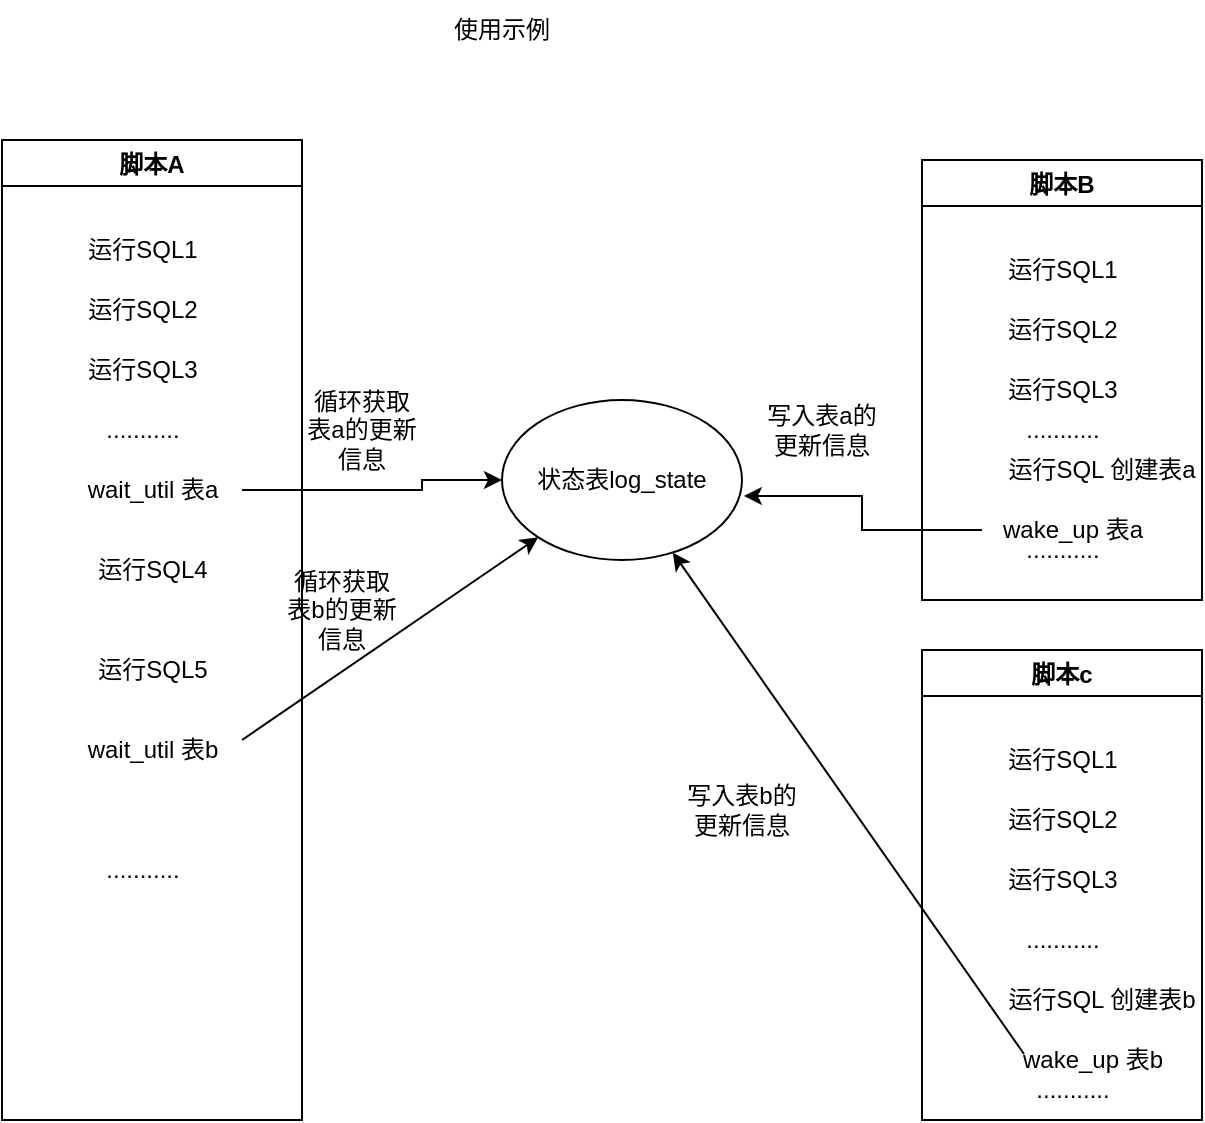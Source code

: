 <mxfile version="20.4.1" type="github">
  <diagram id="nh9QnjIoQJrBZczaWeRV" name="第 1 页">
    <mxGraphModel dx="1422" dy="794" grid="1" gridSize="10" guides="1" tooltips="1" connect="1" arrows="1" fold="1" page="1" pageScale="1" pageWidth="827" pageHeight="1169" math="0" shadow="0">
      <root>
        <mxCell id="0" />
        <mxCell id="1" parent="0" />
        <mxCell id="NF7Rj2SjJU0Dl5G_d9Kf-1" value="脚本A" style="swimlane;" vertex="1" parent="1">
          <mxGeometry x="60" y="110" width="150" height="490" as="geometry" />
        </mxCell>
        <mxCell id="NF7Rj2SjJU0Dl5G_d9Kf-2" value="运行SQL1" style="text;html=1;align=center;verticalAlign=middle;resizable=0;points=[];autosize=1;strokeColor=none;fillColor=none;" vertex="1" parent="NF7Rj2SjJU0Dl5G_d9Kf-1">
          <mxGeometry x="30" y="40" width="80" height="30" as="geometry" />
        </mxCell>
        <mxCell id="NF7Rj2SjJU0Dl5G_d9Kf-3" value="运行SQL2" style="text;html=1;align=center;verticalAlign=middle;resizable=0;points=[];autosize=1;strokeColor=none;fillColor=none;" vertex="1" parent="NF7Rj2SjJU0Dl5G_d9Kf-1">
          <mxGeometry x="30" y="70" width="80" height="30" as="geometry" />
        </mxCell>
        <mxCell id="NF7Rj2SjJU0Dl5G_d9Kf-4" value="运行SQL3" style="text;html=1;align=center;verticalAlign=middle;resizable=0;points=[];autosize=1;strokeColor=none;fillColor=none;" vertex="1" parent="NF7Rj2SjJU0Dl5G_d9Kf-1">
          <mxGeometry x="30" y="100" width="80" height="30" as="geometry" />
        </mxCell>
        <mxCell id="NF7Rj2SjJU0Dl5G_d9Kf-7" value="..........." style="text;html=1;align=center;verticalAlign=middle;resizable=0;points=[];autosize=1;strokeColor=none;fillColor=none;" vertex="1" parent="NF7Rj2SjJU0Dl5G_d9Kf-1">
          <mxGeometry x="40" y="130" width="60" height="30" as="geometry" />
        </mxCell>
        <mxCell id="NF7Rj2SjJU0Dl5G_d9Kf-8" value="wait_util 表a" style="text;html=1;align=center;verticalAlign=middle;resizable=0;points=[];autosize=1;strokeColor=none;fillColor=none;" vertex="1" parent="NF7Rj2SjJU0Dl5G_d9Kf-1">
          <mxGeometry x="30" y="160" width="90" height="30" as="geometry" />
        </mxCell>
        <mxCell id="NF7Rj2SjJU0Dl5G_d9Kf-24" value="运行SQL4" style="text;html=1;align=center;verticalAlign=middle;resizable=0;points=[];autosize=1;strokeColor=none;fillColor=none;" vertex="1" parent="NF7Rj2SjJU0Dl5G_d9Kf-1">
          <mxGeometry x="35" y="200" width="80" height="30" as="geometry" />
        </mxCell>
        <mxCell id="NF7Rj2SjJU0Dl5G_d9Kf-25" value="运行SQL5&lt;br&gt;" style="text;html=1;align=center;verticalAlign=middle;resizable=0;points=[];autosize=1;strokeColor=none;fillColor=none;" vertex="1" parent="NF7Rj2SjJU0Dl5G_d9Kf-1">
          <mxGeometry x="35" y="250" width="80" height="30" as="geometry" />
        </mxCell>
        <mxCell id="NF7Rj2SjJU0Dl5G_d9Kf-26" value="wait_util 表b" style="text;html=1;align=center;verticalAlign=middle;resizable=0;points=[];autosize=1;strokeColor=none;fillColor=none;" vertex="1" parent="NF7Rj2SjJU0Dl5G_d9Kf-1">
          <mxGeometry x="30" y="290" width="90" height="30" as="geometry" />
        </mxCell>
        <mxCell id="NF7Rj2SjJU0Dl5G_d9Kf-38" value="" style="endArrow=classic;html=1;rounded=0;" edge="1" parent="NF7Rj2SjJU0Dl5G_d9Kf-1" target="NF7Rj2SjJU0Dl5G_d9Kf-31">
          <mxGeometry width="50" height="50" relative="1" as="geometry">
            <mxPoint x="120" y="300" as="sourcePoint" />
            <mxPoint x="170" y="250" as="targetPoint" />
          </mxGeometry>
        </mxCell>
        <mxCell id="NF7Rj2SjJU0Dl5G_d9Kf-45" value="..........." style="text;html=1;align=center;verticalAlign=middle;resizable=0;points=[];autosize=1;strokeColor=none;fillColor=none;" vertex="1" parent="NF7Rj2SjJU0Dl5G_d9Kf-1">
          <mxGeometry x="40" y="350" width="60" height="30" as="geometry" />
        </mxCell>
        <mxCell id="NF7Rj2SjJU0Dl5G_d9Kf-9" value="使用示例" style="text;html=1;strokeColor=none;fillColor=none;align=center;verticalAlign=middle;whiteSpace=wrap;rounded=0;" vertex="1" parent="1">
          <mxGeometry x="280" y="40" width="60" height="30" as="geometry" />
        </mxCell>
        <mxCell id="NF7Rj2SjJU0Dl5G_d9Kf-10" value="脚本c" style="swimlane;" vertex="1" parent="1">
          <mxGeometry x="520" y="365" width="140" height="235" as="geometry" />
        </mxCell>
        <mxCell id="NF7Rj2SjJU0Dl5G_d9Kf-11" value="运行SQL1" style="text;html=1;align=center;verticalAlign=middle;resizable=0;points=[];autosize=1;strokeColor=none;fillColor=none;" vertex="1" parent="NF7Rj2SjJU0Dl5G_d9Kf-10">
          <mxGeometry x="30" y="40" width="80" height="30" as="geometry" />
        </mxCell>
        <mxCell id="NF7Rj2SjJU0Dl5G_d9Kf-12" value="运行SQL2" style="text;html=1;align=center;verticalAlign=middle;resizable=0;points=[];autosize=1;strokeColor=none;fillColor=none;" vertex="1" parent="NF7Rj2SjJU0Dl5G_d9Kf-10">
          <mxGeometry x="30" y="70" width="80" height="30" as="geometry" />
        </mxCell>
        <mxCell id="NF7Rj2SjJU0Dl5G_d9Kf-13" value="运行SQL3" style="text;html=1;align=center;verticalAlign=middle;resizable=0;points=[];autosize=1;strokeColor=none;fillColor=none;" vertex="1" parent="NF7Rj2SjJU0Dl5G_d9Kf-10">
          <mxGeometry x="30" y="100" width="80" height="30" as="geometry" />
        </mxCell>
        <mxCell id="NF7Rj2SjJU0Dl5G_d9Kf-14" value="..........." style="text;html=1;align=center;verticalAlign=middle;resizable=0;points=[];autosize=1;strokeColor=none;fillColor=none;" vertex="1" parent="NF7Rj2SjJU0Dl5G_d9Kf-10">
          <mxGeometry x="40" y="130" width="60" height="30" as="geometry" />
        </mxCell>
        <mxCell id="NF7Rj2SjJU0Dl5G_d9Kf-15" value="wake_up 表b" style="text;html=1;align=center;verticalAlign=middle;resizable=0;points=[];autosize=1;strokeColor=none;fillColor=none;" vertex="1" parent="NF7Rj2SjJU0Dl5G_d9Kf-10">
          <mxGeometry x="40" y="190" width="90" height="30" as="geometry" />
        </mxCell>
        <mxCell id="NF7Rj2SjJU0Dl5G_d9Kf-42" value="运行SQL 创建表b" style="text;html=1;strokeColor=none;fillColor=none;align=center;verticalAlign=middle;whiteSpace=wrap;rounded=0;" vertex="1" parent="NF7Rj2SjJU0Dl5G_d9Kf-10">
          <mxGeometry x="40" y="170" width="100" height="10" as="geometry" />
        </mxCell>
        <mxCell id="NF7Rj2SjJU0Dl5G_d9Kf-43" value="..........." style="text;html=1;align=center;verticalAlign=middle;resizable=0;points=[];autosize=1;strokeColor=none;fillColor=none;" vertex="1" parent="NF7Rj2SjJU0Dl5G_d9Kf-10">
          <mxGeometry x="45" y="205" width="60" height="30" as="geometry" />
        </mxCell>
        <mxCell id="NF7Rj2SjJU0Dl5G_d9Kf-16" value="脚本B" style="swimlane;" vertex="1" parent="1">
          <mxGeometry x="520" y="120" width="140" height="220" as="geometry" />
        </mxCell>
        <mxCell id="NF7Rj2SjJU0Dl5G_d9Kf-17" value="运行SQL1" style="text;html=1;align=center;verticalAlign=middle;resizable=0;points=[];autosize=1;strokeColor=none;fillColor=none;" vertex="1" parent="NF7Rj2SjJU0Dl5G_d9Kf-16">
          <mxGeometry x="30" y="40" width="80" height="30" as="geometry" />
        </mxCell>
        <mxCell id="NF7Rj2SjJU0Dl5G_d9Kf-18" value="运行SQL2" style="text;html=1;align=center;verticalAlign=middle;resizable=0;points=[];autosize=1;strokeColor=none;fillColor=none;" vertex="1" parent="NF7Rj2SjJU0Dl5G_d9Kf-16">
          <mxGeometry x="30" y="70" width="80" height="30" as="geometry" />
        </mxCell>
        <mxCell id="NF7Rj2SjJU0Dl5G_d9Kf-19" value="运行SQL3" style="text;html=1;align=center;verticalAlign=middle;resizable=0;points=[];autosize=1;strokeColor=none;fillColor=none;" vertex="1" parent="NF7Rj2SjJU0Dl5G_d9Kf-16">
          <mxGeometry x="30" y="100" width="80" height="30" as="geometry" />
        </mxCell>
        <mxCell id="NF7Rj2SjJU0Dl5G_d9Kf-20" value="..........." style="text;html=1;align=center;verticalAlign=middle;resizable=0;points=[];autosize=1;strokeColor=none;fillColor=none;" vertex="1" parent="NF7Rj2SjJU0Dl5G_d9Kf-16">
          <mxGeometry x="40" y="120" width="60" height="30" as="geometry" />
        </mxCell>
        <mxCell id="NF7Rj2SjJU0Dl5G_d9Kf-21" value="wake_up 表a" style="text;html=1;align=center;verticalAlign=middle;resizable=0;points=[];autosize=1;strokeColor=none;fillColor=none;" vertex="1" parent="NF7Rj2SjJU0Dl5G_d9Kf-16">
          <mxGeometry x="30" y="170" width="90" height="30" as="geometry" />
        </mxCell>
        <mxCell id="NF7Rj2SjJU0Dl5G_d9Kf-23" value="..........." style="text;html=1;align=center;verticalAlign=middle;resizable=0;points=[];autosize=1;strokeColor=none;fillColor=none;" vertex="1" parent="NF7Rj2SjJU0Dl5G_d9Kf-16">
          <mxGeometry x="40" y="180" width="60" height="30" as="geometry" />
        </mxCell>
        <mxCell id="NF7Rj2SjJU0Dl5G_d9Kf-32" value="运行SQL 创建表a" style="text;html=1;strokeColor=none;fillColor=none;align=center;verticalAlign=middle;whiteSpace=wrap;rounded=0;" vertex="1" parent="NF7Rj2SjJU0Dl5G_d9Kf-16">
          <mxGeometry x="40" y="150" width="100" height="10" as="geometry" />
        </mxCell>
        <mxCell id="NF7Rj2SjJU0Dl5G_d9Kf-31" value="状态表log_state" style="ellipse;whiteSpace=wrap;html=1;" vertex="1" parent="1">
          <mxGeometry x="310" y="240" width="120" height="80" as="geometry" />
        </mxCell>
        <mxCell id="NF7Rj2SjJU0Dl5G_d9Kf-29" value="" style="edgeStyle=orthogonalEdgeStyle;rounded=0;orthogonalLoop=1;jettySize=auto;html=1;entryX=0;entryY=0.5;entryDx=0;entryDy=0;" edge="1" parent="1" source="NF7Rj2SjJU0Dl5G_d9Kf-8" target="NF7Rj2SjJU0Dl5G_d9Kf-31">
          <mxGeometry relative="1" as="geometry">
            <mxPoint x="300" y="260" as="targetPoint" />
            <Array as="points">
              <mxPoint x="270" y="285" />
              <mxPoint x="270" y="280" />
              <mxPoint x="310" y="280" />
            </Array>
          </mxGeometry>
        </mxCell>
        <mxCell id="NF7Rj2SjJU0Dl5G_d9Kf-30" value="循环获取表a的更新信息" style="text;html=1;strokeColor=none;fillColor=none;align=center;verticalAlign=middle;whiteSpace=wrap;rounded=0;" vertex="1" parent="1">
          <mxGeometry x="210" y="230" width="60" height="50" as="geometry" />
        </mxCell>
        <mxCell id="NF7Rj2SjJU0Dl5G_d9Kf-34" style="edgeStyle=orthogonalEdgeStyle;rounded=0;orthogonalLoop=1;jettySize=auto;html=1;entryX=1.008;entryY=0.6;entryDx=0;entryDy=0;entryPerimeter=0;" edge="1" parent="1" source="NF7Rj2SjJU0Dl5G_d9Kf-21" target="NF7Rj2SjJU0Dl5G_d9Kf-31">
          <mxGeometry relative="1" as="geometry" />
        </mxCell>
        <mxCell id="NF7Rj2SjJU0Dl5G_d9Kf-35" value="写入表a的更新信息" style="text;html=1;strokeColor=none;fillColor=none;align=center;verticalAlign=middle;whiteSpace=wrap;rounded=0;" vertex="1" parent="1">
          <mxGeometry x="440" y="240" width="60" height="30" as="geometry" />
        </mxCell>
        <mxCell id="NF7Rj2SjJU0Dl5G_d9Kf-39" value="循环获取表b的更新信息" style="text;html=1;strokeColor=none;fillColor=none;align=center;verticalAlign=middle;whiteSpace=wrap;rounded=0;" vertex="1" parent="1">
          <mxGeometry x="200" y="330" width="60" height="30" as="geometry" />
        </mxCell>
        <mxCell id="NF7Rj2SjJU0Dl5G_d9Kf-40" value="" style="endArrow=classic;html=1;rounded=0;exitX=0.1;exitY=-0.1;exitDx=0;exitDy=0;exitPerimeter=0;" edge="1" parent="1" source="NF7Rj2SjJU0Dl5G_d9Kf-43" target="NF7Rj2SjJU0Dl5G_d9Kf-31">
          <mxGeometry width="50" height="50" relative="1" as="geometry">
            <mxPoint x="390" y="390" as="sourcePoint" />
            <mxPoint x="440" y="340" as="targetPoint" />
          </mxGeometry>
        </mxCell>
        <mxCell id="NF7Rj2SjJU0Dl5G_d9Kf-41" value="写入表b的更新信息" style="text;html=1;strokeColor=none;fillColor=none;align=center;verticalAlign=middle;whiteSpace=wrap;rounded=0;" vertex="1" parent="1">
          <mxGeometry x="400" y="430" width="60" height="30" as="geometry" />
        </mxCell>
      </root>
    </mxGraphModel>
  </diagram>
</mxfile>

